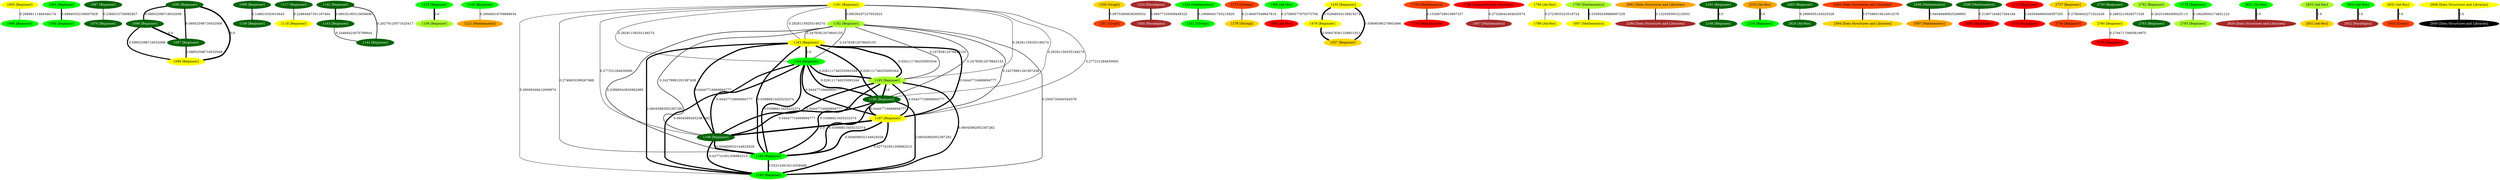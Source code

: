 graph "Co-ocurrence graph (problems_in_out)" {
	node [style=filled]
	1005 [label="1005 [Beginner]" color=yellow fillcolor=yellow fontcolor=black]
	1006 [label="1006 [Beginner]" color=green fillcolor=green fontcolor=black]
	1005 -- 1006 [label=0.28696111484346176 style="setlinewidth(1.217317)" weight=1]
	1065 [label="1065 [Beginner]" color=green fillcolor=green fontcolor=black]
	1066 [label="1066 [Beginner]" color=green fillcolor=green fontcolor=black]
	1065 -- 1066 [label=0.08840352194007828 style="setlinewidth(4.526609)" weight=4]
	1067 [label="1067 [Beginner]" color=darkgreen fillcolor=darkgreen fontcolor=white]
	1070 [label="1070 [Beginner]" color=darkgreen fillcolor=darkgreen fontcolor=white]
	1067 -- 1070 [label=0.2368315739082827 style="setlinewidth(2.052809)" weight=2]
	1095 [label="1095 [Beginner]" color=darkgreen fillcolor=darkgreen fontcolor=white]
	1096 [label="1096 [Beginner]" color=darkgreen fillcolor=darkgreen fontcolor=white]
	1095 -- 1096 [label=0.08952598716032008 style="setlinewidth(4.507901)" weight=4]
	1097 [label="1097 [Beginner]" color=darkgreen fillcolor=darkgreen fontcolor=white]
	1095 -- 1097 [label=0.08952598716032008 style="setlinewidth(4.507901)" weight=4]
	1098 [label="1098 [Beginner]" color=yellow fillcolor=yellow fontcolor=black]
	1095 -- 1098 [label=0.0 style="setlinewidth(6.000000)" weight=6]
	1096 -- 1097 [label=0.0 style="setlinewidth(6.000000)" weight=6]
	1096 -- 1098 [label=0.08952598716032008 style="setlinewidth(4.507901)" weight=4]
	1097 -- 1098 [label=0.08952598716032008 style="setlinewidth(4.507901)" weight=4]
	1099 [label="1099 [Beginner]" color=darkgreen fillcolor=darkgreen fontcolor=white]
	1158 [label="1158 [Beginner]" color=darkgreen fillcolor=darkgreen fontcolor=white]
	1099 -- 1158 [label=0.148815343019443 style="setlinewidth(3.519745)" weight=3]
	1117 [label="1117 [Beginner]" color=darkgreen fillcolor=darkgreen fontcolor=white]
	1118 [label="1118 [Beginner]" color=yellow fillcolor=yellow fontcolor=black]
	1117 -- 1118 [label=0.22864947301187494 style="setlinewidth(2.189177)" weight=2]
	1142 [label="1142 [Beginner]" color=darkgreen fillcolor=darkgreen fontcolor=white]
	1143 [label="1143 [Beginner]" color=darkgreen fillcolor=darkgreen fontcolor=white]
	1142 -- 1143 [label=0.06035190315856606 style="setlinewidth(4.994135)" weight=4]
	1144 [label="1144 [Beginner]" color=darkgreen fillcolor=darkgreen fontcolor=white]
	1142 -- 1144 [label=0.20279120571625417 style="setlinewidth(2.620148)" weight=2]
	1143 -- 1144 [label=0.24460423075789944 style="setlinewidth(1.923264)" weight=1]
	1155 [label="1155 [Beginner]" color=green fillcolor=green fontcolor=black]
	1156 [label="1156 [Beginner]" color=greenyellow fillcolor=greenyellow fontcolor=black]
	1155 -- 1156 [label=0.0 style="setlinewidth(6.000000)" weight=6]
	1165 [label="1165 [Beginner]" color=green fillcolor=green fontcolor=black]
	1221 [label="1221 [Mathematics]" color=orange fillcolor=orange fontcolor=black]
	1165 -- 1221 [label=0.26949418709686934 style="setlinewidth(1.508432)" weight=1]
	1181 [label="1181 [Beginner]" color=yellow fillcolor=yellow fontcolor=black]
	1182 [label="1182 [Beginner]" color=greenyellow fillcolor=greenyellow fontcolor=black]
	1181 -- 1182 [label=0.09539287237952623 style="setlinewidth(4.410119)" weight=4]
	1183 [label="1183 [Beginner]" color=yellow fillcolor=yellow fontcolor=black]
	1181 -- 1183 [label=0.28281159255149274 style="setlinewidth(1.286475)" weight=1]
	1184 [label="1184 [Beginner]" color=green fillcolor=green fontcolor=black]
	1181 -- 1184 [label=0.28281159255149274 style="setlinewidth(1.286475)" weight=1]
	1185 [label="1185 [Beginner]" color=greenyellow fillcolor=greenyellow fontcolor=black]
	1181 -- 1185 [label=0.28281159255149274 style="setlinewidth(1.286475)" weight=1]
	1186 [label="1186 [Beginner]" color=darkgreen fillcolor=darkgreen fontcolor=white]
	1181 -- 1186 [label=0.28281159255149274 style="setlinewidth(1.286475)" weight=1]
	1187 [label="1187 [Beginner]" color=yellow fillcolor=yellow fontcolor=black]
	1181 -- 1187 [label=0.277231284830065 style="setlinewidth(1.379480)" weight=1]
	1188 [label="1188 [Beginner]" color=darkgreen fillcolor=darkgreen fontcolor=white]
	1181 -- 1188 [label=0.277231284830065 style="setlinewidth(1.379480)" weight=1]
	1189 [label="1189 [Beginner]" color=green fillcolor=green fontcolor=black]
	1181 -- 1189 [label=0.2740655399267488 style="setlinewidth(1.432243)" weight=1]
	1190 [label="1190 [Beginner]" color=green fillcolor=green fontcolor=black]
	1181 -- 1190 [label=0.29009348412909974 style="setlinewidth(1.165111)" weight=1]
	1182 -- 1183 [label=0.24783812078845155 style="setlinewidth(1.869366)" weight=1]
	1182 -- 1184 [label=0.24783812078845155 style="setlinewidth(1.869366)" weight=1]
	1182 -- 1185 [label=0.24783812078845155 style="setlinewidth(1.869366)" weight=1]
	1182 -- 1186 [label=0.24783812078845155 style="setlinewidth(1.869366)" weight=1]
	1182 -- 1187 [label=0.24279991291587438 style="setlinewidth(1.953336)" weight=1]
	1182 -- 1188 [label=0.24279991291587438 style="setlinewidth(1.953336)" weight=1]
	1182 -- 1189 [label=0.23896543826962985 style="setlinewidth(2.017244)" weight=2]
	1182 -- 1190 [label=0.2564720440344578 style="setlinewidth(1.725468)" weight=1]
	1183 -- 1184 [label=0.0 style="setlinewidth(6.000000)" weight=6]
	1183 -- 1185 [label=0.026111746255093344 style="setlinewidth(5.564804)" weight=5]
	1183 -- 1186 [label=0.026111746255093344 style="setlinewidth(5.564804)" weight=5]
	1183 -- 1187 [label=0.04447716669694777 style="setlinewidth(5.258714)" weight=5]
	1183 -- 1188 [label=0.04447716669694777 style="setlinewidth(5.258714)" weight=5]
	1183 -- 1189 [label=0.03986813455232374 style="setlinewidth(5.335531)" weight=5]
	1183 -- 1190 [label=0.06045892952387282 style="setlinewidth(4.992352)" weight=4]
	1184 -- 1185 [label=0.026111746255093344 style="setlinewidth(5.564804)" weight=5]
	1184 -- 1186 [label=0.026111746255093344 style="setlinewidth(5.564804)" weight=5]
	1184 -- 1187 [label=0.04447716669694777 style="setlinewidth(5.258714)" weight=5]
	1184 -- 1188 [label=0.04447716669694777 style="setlinewidth(5.258714)" weight=5]
	1184 -- 1189 [label=0.03986813455232374 style="setlinewidth(5.335531)" weight=5]
	1184 -- 1190 [label=0.06045892952387282 style="setlinewidth(4.992352)" weight=4]
	1185 -- 1186 [label=0.0 style="setlinewidth(6.000000)" weight=6]
	1185 -- 1187 [label=0.04447716669694777 style="setlinewidth(5.258714)" weight=5]
	1185 -- 1188 [label=0.04447716669694777 style="setlinewidth(5.258714)" weight=5]
	1185 -- 1189 [label=0.03986813455232374 style="setlinewidth(5.335531)" weight=5]
	1185 -- 1190 [label=0.06045892952387282 style="setlinewidth(4.992352)" weight=4]
	1186 -- 1187 [label=0.04447716669694777 style="setlinewidth(5.258714)" weight=5]
	1186 -- 1188 [label=0.04447716669694777 style="setlinewidth(5.258714)" weight=5]
	1186 -- 1189 [label=0.03986813455232374 style="setlinewidth(5.335531)" weight=5]
	1186 -- 1190 [label=0.06045892952387282 style="setlinewidth(4.992352)" weight=4]
	1187 -- 1188 [label=0.0 style="setlinewidth(6.000000)" weight=6]
	1187 -- 1189 [label=0.004609032144624028 style="setlinewidth(5.923183)" weight=5]
	1187 -- 1190 [label=0.027741851358982515 style="setlinewidth(5.537636)" weight=5]
	1188 -- 1189 [label=0.004609032144624028 style="setlinewidth(5.923183)" weight=5]
	1188 -- 1190 [label=0.027741851358982515 style="setlinewidth(5.537636)" weight=5]
	1189 -- 1190 [label=0.023132819214358488 style="setlinewidth(5.614453)" weight=5]
	1200 [label="1200 [Graph]" color=gold fillcolor=gold fontcolor=black]
	1201 [label="1201 [Graph]" color=orangered fillcolor=orangered fontcolor=black]
	1200 -- 1201 [label=0.09732806636300552 style="setlinewidth(4.377866)" weight=4]
	1224 [label="1224 [Paradigms]" color=brown fillcolor=brown fontcolor=white]
	1545 [label="1545 [Paradigms]" color=brown fillcolor=brown fontcolor=white]
	1224 -- 1545 [label=0.06677335009448325 style="setlinewidth(4.887111)" weight=4]
	1240 [label="1240 [Mathematics]" color=green fillcolor=green fontcolor=black]
	1241 [label="1241 [Strings]" color=green fillcolor=green fontcolor=black]
	1240 -- 1241 [label=0.10699401750215629 style="setlinewidth(4.216767)" weight=4]
	1273 [label="1273 [Strings]" color=orangered fillcolor=orangered fontcolor=black]
	1278 [label="1278 [Strings]" color=gold fillcolor=gold fontcolor=black]
	1273 -- 1278 [label=0.2149407049647816 style="setlinewidth(2.417656)" weight=2]
	1366 [label="1366 [Ad-Hoc]" color=green fillcolor=green fontcolor=black]
	2900 [label="2900 [Ad-Hoc]" color=red fillcolor=red fontcolor=black]
	1366 -- 2900 [label=0.27069577670575706 style="setlinewidth(1.488406)" weight=1]
	1435 [label="1435 [Beginner]" color=yellow fillcolor=yellow fontcolor=black]
	1478 [label="1478 [Beginner]" color=yellow fillcolor=yellow fontcolor=black]
	1435 -- 1478 [label=0.02848554136919274 style="setlinewidth(5.525241)" weight=5]
	1557 [label="1557 [Beginner]" color=gold fillcolor=gold fontcolor=black]
	1435 -- 1557 [label=0.03696390270802466 style="setlinewidth(5.383935)" weight=5]
	1478 -- 1557 [label=0.008478361338831921 style="setlinewidth(5.858694)" weight=5]
	1735 [label="1735 [Mathematics]" color=orangered fillcolor=orangered fontcolor=black]
	1736 [label="1736 [Mathematics]" color=red fillcolor=red fontcolor=black]
	1735 -- 1736 [label=0.15308728815997327 style="setlinewidth(3.448546)" weight=3]
	1748 [label="1748 [Computational Geometry]" color=red fillcolor=red fontcolor=black]
	2007 [label="2007 [Mathematics]" color=brown fillcolor=brown fontcolor=white]
	1748 -- 2007 [label=0.27326642404020574 style="setlinewidth(1.445561)" weight=1]
	1769 [label="1769 [Ad-Hoc]" color=yellow fillcolor=yellow fontcolor=black]
	1786 [label="1786 [Ad-Hoc]" color=yellow fillcolor=yellow fontcolor=black]
	1769 -- 1786 [label=0.2723935323516724 style="setlinewidth(1.460110)" weight=1]
	1795 [label="1795 [Mathematics]" color=greenyellow fillcolor=greenyellow fontcolor=black]
	1807 [label="1807 [Mathematics]" color=yellow fillcolor=yellow fontcolor=black]
	1795 -- 1807 [label=0.03585439889697239 style="setlinewidth(5.402427)" weight=5]
	2091 [label="2091 [Data Structures and Libraries]" color=orange fillcolor=orange fontcolor=black]
	2290 [label="2290 [Data Structures and Libraries]" color=brown fillcolor=brown fontcolor=white]
	2091 -- 2290 [label=0.1320383953218503 style="setlinewidth(3.799361)" weight=3]
	2161 [label="2161 [Beginner]" color=darkgreen fillcolor=darkgreen fontcolor=white]
	2166 [label="2166 [Beginner]" color=darkgreen fillcolor=darkgreen fontcolor=white]
	2161 -- 2166 [label=0.0 style="setlinewidth(6.000000)" weight=6]
	2333 [label="2333 [Ad-Hoc]" color=orange fillcolor=orange fontcolor=black]
	2334 [label="2334 [Beginner]" color=green fillcolor=green fontcolor=black]
	2333 -- 2334 [label=0.0 style="setlinewidth(6.000000)" weight=6]
	2483 [label="2483 [Beginner]" color=darkgreen fillcolor=darkgreen fontcolor=white]
	2926 [label="2926 [Ad-Hoc]" color=darkgreen fillcolor=darkgreen fontcolor=white]
	2483 -- 2926 [label=0.2896505104320328 style="setlinewidth(1.172493)" weight=1]
	2593 [label="2593 [Data Structures and Libraries]" color=orangered fillcolor=orangered fontcolor=black]
	2594 [label="2594 [Data Structures and Libraries]" color=gold fillcolor=gold fontcolor=black]
	2593 -- 2594 [label=0.07586015614913279 style="setlinewidth(4.735665)" weight=4]
	2596 [label="2596 [Mathematics]" color=darkgreen fillcolor=darkgreen fontcolor=white]
	2597 [label="2597 [Mathematics]" color=orange fillcolor=orange fontcolor=black]
	2596 -- 2597 [label=0.04048486925299993 style="setlinewidth(5.325252)" weight=5]
	2598 [label="2598 [Mathematics]" color=darkgreen fillcolor=darkgreen fontcolor=white]
	2599 [label="2599 [Paradigms]" color=red fillcolor=red fontcolor=black]
	2598 -- 2599 [label=0.21907164827284184 style="setlinewidth(2.348807)" weight=2]
	2715 [label="2715 [Beginner]" color=red fillcolor=red fontcolor=black]
	2716 [label="2716 [Paradigms]" color=red fillcolor=red fontcolor=black]
	2715 -- 2716 [label=0.045094666504597355 style="setlinewidth(5.248423)" weight=5]
	2757 [label="2757 [Beginner]" color=gold fillcolor=gold fontcolor=black]
	2758 [label="2758 [Beginner]" color=orangered fillcolor=orangered fontcolor=black]
	2757 -- 2758 [label=0.27664642271622436 style="setlinewidth(1.389228)" weight=1]
	2759 [label="2759 [Beginner]" color=darkgreen fillcolor=darkgreen fontcolor=white]
	2760 [label="2760 [Beginner]" color=yellow fillcolor=yellow fontcolor=black]
	2759 -- 2760 [label=0.2883213928371329 style="setlinewidth(1.194645)" weight=1]
	2761 [label="2761 [Beginner]" color=red fillcolor=red fontcolor=black]
	2760 -- 2761 [label=0.27047170665819875 style="setlinewidth(1.492140)" weight=1]
	2762 [label="2762 [Beginner]" color=greenyellow fillcolor=greenyellow fontcolor=black]
	2763 [label="2763 [Beginner]" color=darkgreen fillcolor=darkgreen fontcolor=white]
	2762 -- 2763 [label=0.26251994369425113 style="setlinewidth(1.624669)" weight=1]
	2779 [label="2779 [Beginner]" color=green fillcolor=green fontcolor=black]
	2783 [label="2783 [Beginner]" color=greenyellow fillcolor=greenyellow fontcolor=black]
	2779 -- 2783 [label=0.18429004174831223 style="setlinewidth(2.928501)" weight=2]
	2831 [label="2831 [Ad-Hoc]" color=green fillcolor=green fontcolor=black]
	2929 [label="2929 [Data Structures and Libraries]" color=brown fillcolor=brown fontcolor=white]
	2831 -- 2929 [label=0.0 style="setlinewidth(6.000000)" weight=6]
	2833 [label="2833 [Ad-Hoc]" color=greenyellow fillcolor=greenyellow fontcolor=black]
	2931 [label="2931 [Ad-Hoc]" color=gold fillcolor=gold fontcolor=black]
	2833 -- 2931 [label=0.0 style="setlinewidth(6.000000)" weight=6]
	2834 [label="2834 [Ad-Hoc]" color=green fillcolor=green fontcolor=black]
	2932 [label="2932 [Paradigms]" color=brown fillcolor=brown fontcolor=white]
	2834 -- 2932 [label=0.0 style="setlinewidth(6.000000)" weight=6]
	2835 [label="2835 [Ad-Hoc]" color=yellow fillcolor=yellow fontcolor=black]
	2933 [label="2933 [Graph]" color=orangered fillcolor=orangered fontcolor=black]
	2835 -- 2933 [label=0.0 style="setlinewidth(6.000000)" weight=6]
	2848 [label="2848 [Data Structures and Libraries]" color=yellow fillcolor=yellow fontcolor=black]
	2849 [label="2849 [Data Structures and Libraries]" color=black fillcolor=black fontcolor=white]
	2848 -- 2849 [label=0.0 style="setlinewidth(6.000000)" weight=6]
}

